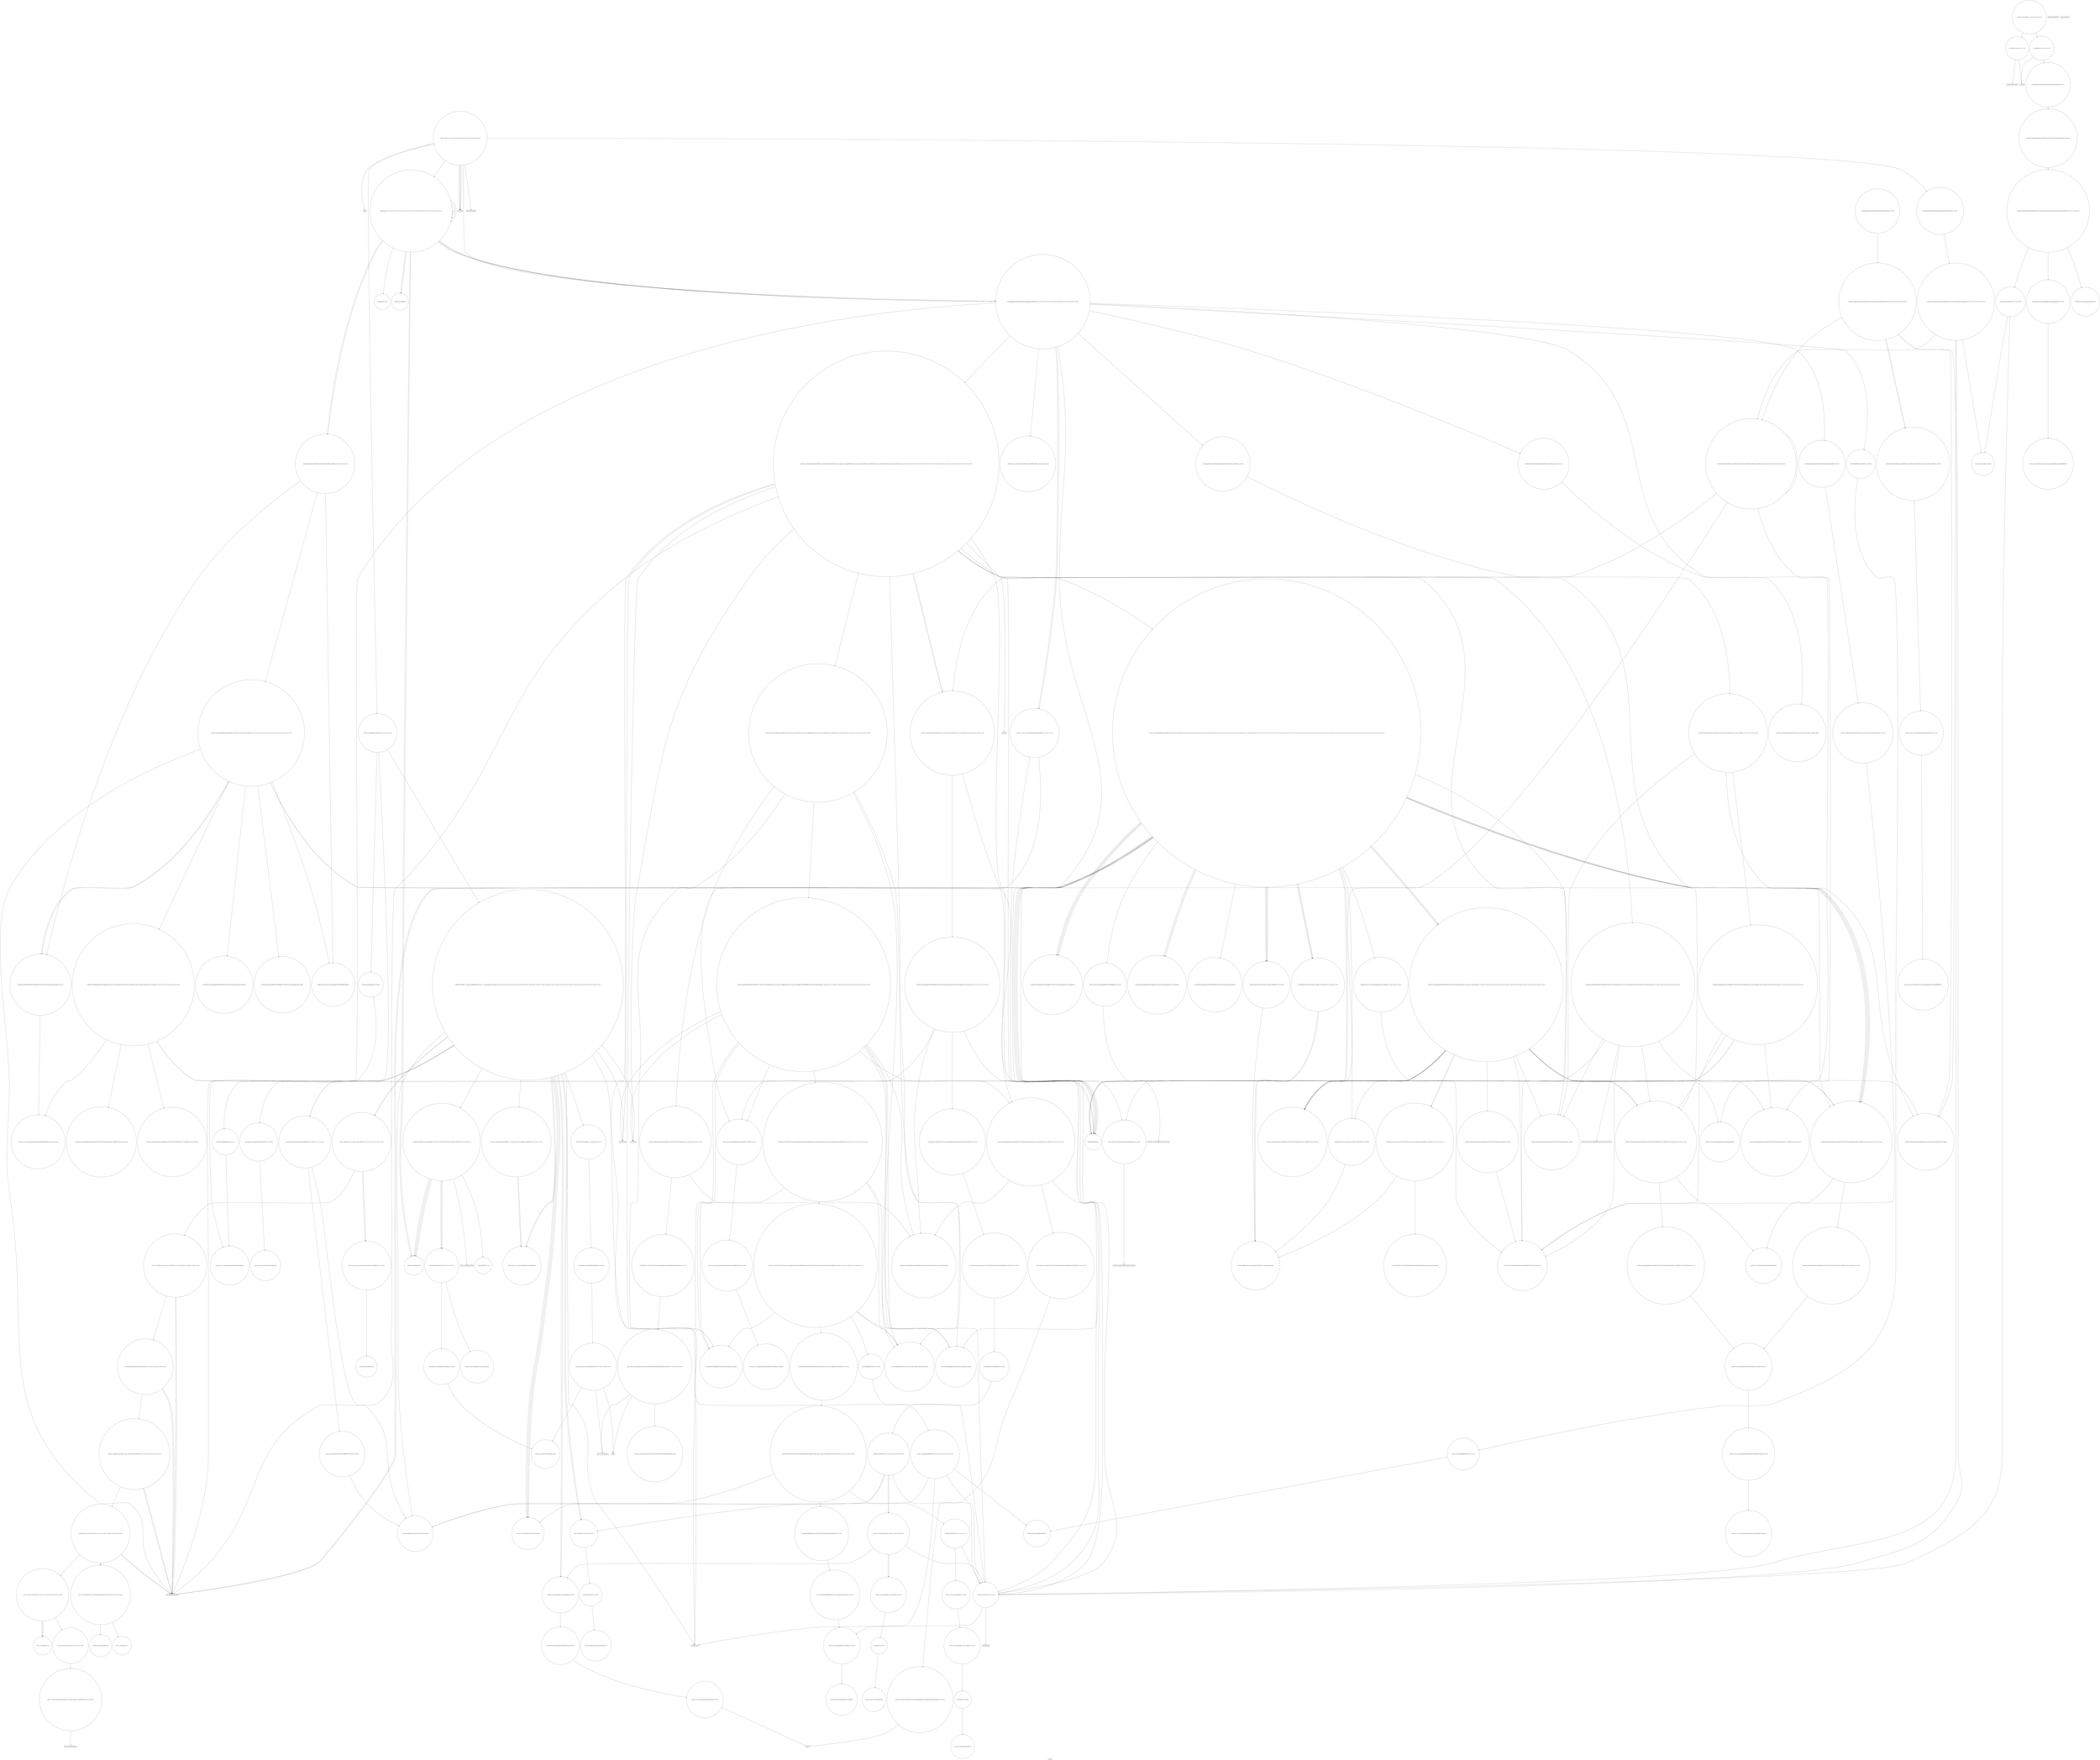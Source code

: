 digraph "Call Graph" {
	label="Call Graph";

	Node0x559d590d5460 [shape=record,shape=circle,label="{__cxx_global_var_init|{<s0>1|<s1>2}}"];
	Node0x559d590d5460:s0 -> Node0x559d590d3450[color=black];
	Node0x559d590d5460:s1 -> Node0x559d594669a0[color=black];
	Node0x559d5946dee0 [shape=record,shape=circle,label="{_ZSt14__copy_move_a2ILb1EPiS0_ET1_T0_S2_S1_|{<s0>343|<s1>344|<s2>345|<s3>346}}"];
	Node0x559d5946dee0:s0 -> Node0x559d5946e060[color=black];
	Node0x559d5946dee0:s1 -> Node0x559d5946e060[color=black];
	Node0x559d5946dee0:s2 -> Node0x559d5946e060[color=black];
	Node0x559d5946dee0:s3 -> Node0x559d5946dfe0[color=black];
	Node0x559d5946a540 [shape=record,shape=circle,label="{_ZNSt8_Rb_treeIiSt4pairIKiSt6vectorIiSaIiEEESt10_Select1stIS5_ESt4lessIiESaIS5_EE11lower_boundERS1_|{<s0>147|<s1>148|<s2>149}}"];
	Node0x559d5946a540:s0 -> Node0x559d59467820[color=black];
	Node0x559d5946a540:s1 -> Node0x559d5946a640[color=black];
	Node0x559d5946a540:s2 -> Node0x559d5946a5c0[color=black];
	Node0x559d59466ba0 [shape=record,shape=circle,label="{_Z6getansii|{<s0>7|<s1>8|<s2>9|<s3>10|<s4>11|<s5>12|<s6>13|<s7>14|<s8>15|<s9>16|<s10>17|<s11>18|<s12>19|<s13>20|<s14>21}}"];
	Node0x559d59466ba0:s0 -> Node0x559d59466ba0[color=black];
	Node0x559d59466ba0:s1 -> Node0x559d59466c20[color=black];
	Node0x559d59466ba0:s2 -> Node0x559d59466c20[color=black];
	Node0x559d59466ba0:s3 -> Node0x559d59466ca0[color=black];
	Node0x559d59466ba0:s4 -> Node0x559d59466d20[color=black];
	Node0x559d59466ba0:s5 -> Node0x559d59466ca0[color=black];
	Node0x559d59466ba0:s6 -> Node0x559d59466d20[color=black];
	Node0x559d59466ba0:s7 -> Node0x559d59466ca0[color=black];
	Node0x559d59466ba0:s8 -> Node0x559d59466da0[color=black];
	Node0x559d59466ba0:s9 -> Node0x559d59466ca0[color=black];
	Node0x559d59466ba0:s10 -> Node0x559d59466da0[color=black];
	Node0x559d59466ba0:s11 -> Node0x559d59466ba0[color=black];
	Node0x559d59466ba0:s12 -> Node0x559d59466ba0[color=black];
	Node0x559d59466ba0:s13 -> Node0x559d59466ba0[color=black];
	Node0x559d59466ba0:s14 -> Node0x559d59466e20[color=black];
	Node0x559d5946e260 [shape=record,shape=circle,label="{_ZNKSt13move_iteratorIPiE4baseEv}"];
	Node0x559d594680a0 [shape=record,shape=circle,label="{_ZSt7forwardIRKSt21piecewise_construct_tEOT_RNSt16remove_referenceIS3_E4typeE}"];
	Node0x559d59466f20 [shape=record,shape=Mrecord,label="{_ZNSirsERi}"];
	Node0x559d59468420 [shape=record,shape=Mrecord,label="{llvm.trap}"];
	Node0x559d594672a0 [shape=record,shape=circle,label="{_ZNSaISt13_Rb_tree_nodeISt4pairIKiSt6vectorIiSaIiEEEEEC2Ev|{<s0>54}}"];
	Node0x559d594672a0:s0 -> Node0x559d59467420[color=black];
	Node0x559d594687a0 [shape=record,shape=Mrecord,label="{_Znwm}"];
	Node0x559d59467620 [shape=record,shape=Mrecord,label="{__cxa_begin_catch}"];
	Node0x559d59468b20 [shape=record,shape=circle,label="{_ZNSt11_Tuple_implILm0EJRKiEE7_M_headERS2_|{<s0>236}}"];
	Node0x559d59468b20:s0 -> Node0x559d59468c20[color=black];
	Node0x559d594679a0 [shape=record,shape=circle,label="{_ZNSt8_Rb_treeIiSt4pairIKiSt6vectorIiSaIiEEESt10_Select1stIS5_ESt4lessIiESaIS5_EE7_S_leftEPSt18_Rb_tree_node_base}"];
	Node0x559d59468ea0 [shape=record,shape=circle,label="{_ZNSt12_Vector_baseIiSaIiEEC2Ev|{<s0>244}}"];
	Node0x559d59468ea0:s0 -> Node0x559d59468f20[color=black];
	Node0x559d59467d20 [shape=record,shape=circle,label="{_ZN9__gnu_cxx13new_allocatorISt13_Rb_tree_nodeISt4pairIKiSt6vectorIiSaIiEEEEE7destroyIS7_EEvPT_|{<s0>80}}"];
	Node0x559d59467d20:s0 -> Node0x559d59467da0[color=black];
	Node0x559d5946ca60 [shape=record,shape=circle,label="{_ZNSt4pairIPSt18_Rb_tree_node_baseS1_EC2IRS1_Lb1EEERKS1_OT_|{<s0>248}}"];
	Node0x559d5946ca60:s0 -> Node0x559d5946cde0[color=black];
	Node0x559d594690c0 [shape=record,shape=circle,label="{_ZNSt12_Destroy_auxILb1EE9__destroyIPiEEvT_S3_}"];
	Node0x559d5946cde0 [shape=record,shape=circle,label="{_ZSt7forwardIRPSt18_Rb_tree_node_baseEOT_RNSt16remove_referenceIS3_E4typeE}"];
	Node0x559d59469440 [shape=record,shape=circle,label="{_ZN9__gnu_cxx13new_allocatorIiED2Ev}"];
	Node0x559d5946d160 [shape=record,shape=circle,label="{_ZNSt11_Tuple_implILm0EJRKiEEC2ES1_|{<s0>272}}"];
	Node0x559d5946d160:s0 -> Node0x559d59468ba0[color=black];
	Node0x559d594697c0 [shape=record,shape=circle,label="{_ZNKSt8_Rb_treeIiSt4pairIKiSt6vectorIiSaIiEEESt10_Select1stIS5_ESt4lessIiESaIS5_EE4findERS1_|{<s0>102|<s1>103|<s2>104|<s3>105|<s4>106|<s5>107|<s6>108|<s7>109|<s8>110}}"];
	Node0x559d594697c0:s0 -> Node0x559d594699c0[color=black];
	Node0x559d594697c0:s1 -> Node0x559d59469a40[color=black];
	Node0x559d594697c0:s2 -> Node0x559d59469940[color=black];
	Node0x559d594697c0:s3 -> Node0x559d594698c0[color=black];
	Node0x559d594697c0:s4 -> Node0x559d59469840[color=black];
	Node0x559d594697c0:s5 -> Node0x559d59469b40[color=black];
	Node0x559d594697c0:s6 -> Node0x559d59469ac0[color=black];
	Node0x559d594697c0:s7 -> Node0x559d594698c0[color=black];
	Node0x559d594697c0:s8 -> Node0x559d59469bc0[color=black];
	Node0x559d5946d4e0 [shape=record,shape=circle,label="{_ZN9__gnu_cxxmiIPiSt6vectorIiSaIiEEEENS_17__normal_iteratorIT_T0_E15difference_typeERKS8_SB_|{<s0>313|<s1>314}}"];
	Node0x559d5946d4e0:s0 -> Node0x559d5946d6e0[color=black];
	Node0x559d5946d4e0:s1 -> Node0x559d5946d6e0[color=black];
	Node0x559d59469b40 [shape=record,shape=circle,label="{_ZNSt8_Rb_treeIiSt4pairIKiSt6vectorIiSaIiEEESt10_Select1stIS5_ESt4lessIiESaIS5_EE6_S_keyEPKSt18_Rb_tree_node_base|{<s0>117|<s1>118}}"];
	Node0x559d59469b40:s0 -> Node0x559d5946a0c0[color=black];
	Node0x559d59469b40:s1 -> Node0x559d59469e40[color=black];
	Node0x559d5946d860 [shape=record,shape=Mrecord,label="{_ZSt20__throw_length_errorPKc}"];
	Node0x559d59469ec0 [shape=record,shape=circle,label="{_ZNSt8_Rb_treeIiSt4pairIKiSt6vectorIiSaIiEEESt10_Select1stIS5_ESt4lessIiESaIS5_EE8_S_valueEPKSt13_Rb_tree_nodeIS5_E|{<s0>121}}"];
	Node0x559d59469ec0:s0 -> Node0x559d59469f40[color=black];
	Node0x559d5946dbe0 [shape=record,shape=circle,label="{_ZN9__gnu_cxx13new_allocatorIiE8allocateEmPKv|{<s0>325|<s1>326|<s2>327}}"];
	Node0x559d5946dbe0:s0 -> Node0x559d5946da60[color=black];
	Node0x559d5946dbe0:s1 -> Node0x559d59468720[color=black];
	Node0x559d5946dbe0:s2 -> Node0x559d594687a0[color=black];
	Node0x559d5946a240 [shape=record,shape=circle,label="{_ZNSt3mapIiSt6vectorIiSaIiEESt4lessIiESaISt4pairIKiS2_EEE3endEv|{<s0>126}}"];
	Node0x559d5946a240:s0 -> Node0x559d5946a740[color=black];
	Node0x559d590d3450 [shape=record,shape=Mrecord,label="{_ZNSt8ios_base4InitC1Ev}"];
	Node0x559d5946df60 [shape=record,shape=circle,label="{_ZSt12__miter_baseIPiEDTcl12__miter_basecldtfp_4baseEEESt13move_iteratorIT_E|{<s0>347|<s1>348}}"];
	Node0x559d5946df60:s0 -> Node0x559d5946e260[color=black];
	Node0x559d5946df60:s1 -> Node0x559d5946e1e0[color=black];
	Node0x559d5946a5c0 [shape=record,shape=circle,label="{_ZNSt8_Rb_treeIiSt4pairIKiSt6vectorIiSaIiEEESt10_Select1stIS5_ESt4lessIiESaIS5_EE14_M_lower_boundEPSt13_Rb_tree_nodeIS5_EPSt18_Rb_tree_node_baseRS1_|{<s0>150|<s1>151|<s2>152|<s3>153|<s4>154}}"];
	Node0x559d5946a5c0:s0 -> Node0x559d59469c40[color=black];
	Node0x559d5946a5c0:s1 -> Node0x559d59469ac0[color=black];
	Node0x559d5946a5c0:s2 -> Node0x559d594679a0[color=black];
	Node0x559d5946a5c0:s3 -> Node0x559d59467920[color=black];
	Node0x559d5946a5c0:s4 -> Node0x559d5946a6c0[color=black];
	Node0x559d59466c20 [shape=record,shape=circle,label="{_ZNKSt3mapIiSt6vectorIiSaIiEESt4lessIiESaISt4pairIKiS2_EEE5countERS6_|{<s0>22|<s1>23|<s2>24}}"];
	Node0x559d59466c20:s0 -> Node0x559d594697c0[color=black];
	Node0x559d59466c20:s1 -> Node0x559d594698c0[color=black];
	Node0x559d59466c20:s2 -> Node0x559d59469840[color=black];
	Node0x559d5946e2e0 [shape=record,shape=circle,label="{_ZNSt13move_iteratorIPiEC2ES0_}"];
	Node0x559d59468120 [shape=record,shape=circle,label="{_ZSt7forwardISt5tupleIJRKiEEEOT_RNSt16remove_referenceIS4_E4typeE}"];
	Node0x559d59466fa0 [shape=record,shape=circle,label="{_ZNSt3mapIiSt6vectorIiSaIiEESt4lessIiESaISt4pairIKiS2_EEE5clearEv|{<s0>46}}"];
	Node0x559d59466fa0:s0 -> Node0x559d5946d1e0[color=black];
	Node0x559d594684a0 [shape=record,shape=circle,label="{_ZNSt8_Rb_treeIiSt4pairIKiSt6vectorIiSaIiEEESt10_Select1stIS5_ESt4lessIiESaIS5_EE11_M_get_nodeEv|{<s0>204|<s1>205}}"];
	Node0x559d594684a0:s0 -> Node0x559d59467c20[color=black];
	Node0x559d594684a0:s1 -> Node0x559d594685a0[color=black];
	Node0x559d59467320 [shape=record,shape=circle,label="{_ZNSt20_Rb_tree_key_compareISt4lessIiEEC2Ev}"];
	Node0x559d59468820 [shape=record,shape=circle,label="{_ZNSt16allocator_traitsISaISt13_Rb_tree_nodeISt4pairIKiSt6vectorIiSaIiEEEEEE9constructIS6_JRKSt21piecewise_construct_tSt5tupleIJRS2_EESE_IJEEEEEvRS8_PT_DpOT0_|{<s0>221|<s1>222|<s2>223|<s3>224}}"];
	Node0x559d59468820:s0 -> Node0x559d594680a0[color=black];
	Node0x559d59468820:s1 -> Node0x559d59468120[color=black];
	Node0x559d59468820:s2 -> Node0x559d594681a0[color=black];
	Node0x559d59468820:s3 -> Node0x559d594688a0[color=black];
	Node0x559d594676a0 [shape=record,shape=Mrecord,label="{_ZSt9terminatev}"];
	Node0x559d59468ba0 [shape=record,shape=circle,label="{_ZNSt10_Head_baseILm0ERKiLb0EEC2ES1_}"];
	Node0x559d59467a20 [shape=record,shape=circle,label="{_ZNSt8_Rb_treeIiSt4pairIKiSt6vectorIiSaIiEEESt10_Select1stIS5_ESt4lessIiESaIS5_EE12_M_drop_nodeEPSt13_Rb_tree_nodeIS5_E|{<s0>69|<s1>70}}"];
	Node0x559d59467a20:s0 -> Node0x559d59467aa0[color=black];
	Node0x559d59467a20:s1 -> Node0x559d59467b20[color=black];
	Node0x559d59468f20 [shape=record,shape=circle,label="{_ZNSt12_Vector_baseIiSaIiEE12_Vector_implC2Ev|{<s0>245}}"];
	Node0x559d59468f20:s0 -> Node0x559d59468fa0[color=black];
	Node0x559d59467da0 [shape=record,shape=circle,label="{_ZNSt4pairIKiSt6vectorIiSaIiEEED2Ev|{<s0>81}}"];
	Node0x559d59467da0:s0 -> Node0x559d59467e20[color=black];
	Node0x559d5946cae0 [shape=record,shape=circle,label="{_ZNSt8_Rb_treeIiSt4pairIKiSt6vectorIiSaIiEEESt10_Select1stIS5_ESt4lessIiESaIS5_EE24_M_get_insert_unique_posERS1_|{<s0>249|<s1>250|<s2>251|<s3>252|<s4>253|<s5>254|<s6>255|<s7>256|<s8>257|<s9>258|<s10>259|<s11>260|<s12>261|<s13>262|<s14>263}}"];
	Node0x559d5946cae0:s0 -> Node0x559d59467820[color=black];
	Node0x559d5946cae0:s1 -> Node0x559d5946a640[color=black];
	Node0x559d5946cae0:s2 -> Node0x559d59469c40[color=black];
	Node0x559d5946cae0:s3 -> Node0x559d59469ac0[color=black];
	Node0x559d5946cae0:s4 -> Node0x559d594679a0[color=black];
	Node0x559d5946cae0:s5 -> Node0x559d59467920[color=black];
	Node0x559d5946cae0:s6 -> Node0x559d5946a6c0[color=black];
	Node0x559d5946cae0:s7 -> Node0x559d5946ce60[color=black];
	Node0x559d5946cae0:s8 -> Node0x559d5946a1c0[color=black];
	Node0x559d5946cae0:s9 -> Node0x559d5946cee0[color=black];
	Node0x559d5946cae0:s10 -> Node0x559d5946cc60[color=black];
	Node0x559d5946cae0:s11 -> Node0x559d59469b40[color=black];
	Node0x559d5946cae0:s12 -> Node0x559d59469ac0[color=black];
	Node0x559d5946cae0:s13 -> Node0x559d5946cee0[color=black];
	Node0x559d5946cae0:s14 -> Node0x559d5946cd60[color=black];
	Node0x559d59469140 [shape=record,shape=circle,label="{_ZNSt12_Vector_baseIiSaIiEE13_M_deallocateEPim|{<s0>93}}"];
	Node0x559d59469140:s0 -> Node0x559d59469240[color=black];
	Node0x559d5946ce60 [shape=record,shape=circle,label="{_ZNSt8_Rb_treeIiSt4pairIKiSt6vectorIiSaIiEEESt10_Select1stIS5_ESt4lessIiESaIS5_EE5beginEv|{<s0>269}}"];
	Node0x559d5946ce60:s0 -> Node0x559d5946a6c0[color=black];
	Node0x559d594694c0 [shape=record,shape=circle,label="{_ZN9__gnu_cxx16__aligned_membufISt4pairIKiSt6vectorIiSaIiEEEE6_M_ptrEv|{<s0>98}}"];
	Node0x559d594694c0:s0 -> Node0x559d59469540[color=black];
	Node0x559d5946d1e0 [shape=record,shape=circle,label="{_ZNSt8_Rb_treeIiSt4pairIKiSt6vectorIiSaIiEEESt10_Select1stIS5_ESt4lessIiESaIS5_EE5clearEv|{<s0>273|<s1>274|<s2>275|<s3>276}}"];
	Node0x559d5946d1e0:s0 -> Node0x559d59467820[color=black];
	Node0x559d5946d1e0:s1 -> Node0x559d594677a0[color=black];
	Node0x559d5946d1e0:s2 -> Node0x559d594674a0[color=black];
	Node0x559d5946d1e0:s3 -> Node0x559d594675a0[color=black];
	Node0x559d59469840 [shape=record,shape=circle,label="{_ZNKSt23_Rb_tree_const_iteratorISt4pairIKiSt6vectorIiSaIiEEEEeqERKS6_}"];
	Node0x559d5946d560 [shape=record,shape=circle,label="{_ZNSt6vectorIiSaIiEE5beginEv|{<s0>315}}"];
	Node0x559d5946d560:s0 -> Node0x559d5946dae0[color=black];
	Node0x559d59469bc0 [shape=record,shape=Mrecord,label="{llvm.memcpy.p0i8.p0i8.i64}"];
	Node0x559d5946d8e0 [shape=record,shape=circle,label="{_ZSt3maxImERKT_S2_S2_}"];
	Node0x559d59469f40 [shape=record,shape=circle,label="{_ZNKSt13_Rb_tree_nodeISt4pairIKiSt6vectorIiSaIiEEEE9_M_valptrEv|{<s0>122}}"];
	Node0x559d59469f40:s0 -> Node0x559d59469fc0[color=black];
	Node0x559d5946dc60 [shape=record,shape=circle,label="{_ZSt22__uninitialized_copy_aISt13move_iteratorIPiES1_iET0_T_S4_S3_RSaIT1_E|{<s0>328|<s1>329|<s2>330}}"];
	Node0x559d5946dc60:s0 -> Node0x559d59469bc0[color=black];
	Node0x559d5946dc60:s1 -> Node0x559d59469bc0[color=black];
	Node0x559d5946dc60:s2 -> Node0x559d5946dd60[color=black];
	Node0x559d5946a2c0 [shape=record,shape=circle,label="{_ZNKSt3mapIiSt6vectorIiSaIiEESt4lessIiESaISt4pairIKiS2_EEE8key_compEv|{<s0>127}}"];
	Node0x559d5946a2c0:s0 -> Node0x559d5946a7c0[color=black];
	Node0x559d59466920 [shape=record,shape=Mrecord,label="{_ZNSt8ios_base4InitD1Ev}"];
	Node0x559d5946dfe0 [shape=record,shape=circle,label="{_ZSt13__copy_move_aILb1EPiS0_ET1_T0_S2_S1_|{<s0>349}}"];
	Node0x559d5946dfe0:s0 -> Node0x559d5946e0e0[color=black];
	Node0x559d5946a640 [shape=record,shape=circle,label="{_ZNSt8_Rb_treeIiSt4pairIKiSt6vectorIiSaIiEEESt10_Select1stIS5_ESt4lessIiESaIS5_EE6_M_endEv}"];
	Node0x559d59466ca0 [shape=record,shape=circle,label="{_ZNSt3mapIiSt6vectorIiSaIiEESt4lessIiESaISt4pairIKiS2_EEEixERS6_|{<s0>25|<s1>26|<s2>27|<s3>28|<s4>29|<s5>30|<s6>31|<s7>32|<s8>33|<s9>34|<s10>35}}"];
	Node0x559d59466ca0:s0 -> Node0x559d5946a140[color=black];
	Node0x559d59466ca0:s1 -> Node0x559d5946a240[color=black];
	Node0x559d59466ca0:s2 -> Node0x559d5946a1c0[color=black];
	Node0x559d59466ca0:s3 -> Node0x559d5946a2c0[color=black];
	Node0x559d59466ca0:s4 -> Node0x559d5946a340[color=black];
	Node0x559d59466ca0:s5 -> Node0x559d59469ac0[color=black];
	Node0x559d59466ca0:s6 -> Node0x559d5946a440[color=black];
	Node0x559d59466ca0:s7 -> Node0x559d5946a4c0[color=black];
	Node0x559d59466ca0:s8 -> Node0x559d5946a3c0[color=black];
	Node0x559d59466ca0:s9 -> Node0x559d59469bc0[color=black];
	Node0x559d59466ca0:s10 -> Node0x559d5946a340[color=black];
	Node0x559d5946e360 [shape=record,shape=circle,label="{_ZN9__gnu_cxx13new_allocatorIiE7destroyIiEEvPT_}"];
	Node0x559d594681a0 [shape=record,shape=circle,label="{_ZSt7forwardISt5tupleIJEEEOT_RNSt16remove_referenceIS2_E4typeE}"];
	Node0x559d59467020 [shape=record,shape=Mrecord,label="{llvm.memset.p0i8.i64}"];
	Node0x559d59468520 [shape=record,shape=circle,label="{_ZNSt8_Rb_treeIiSt4pairIKiSt6vectorIiSaIiEEESt10_Select1stIS5_ESt4lessIiESaIS5_EE17_M_construct_nodeIJRKSt21piecewise_construct_tSt5tupleIJRS1_EESG_IJEEEEEvPSt13_Rb_tree_nodeIS5_EDpOT_|{<s0>206|<s1>207|<s2>208|<s3>209|<s4>210|<s5>211|<s6>212|<s7>213|<s8>214|<s9>215|<s10>216}}"];
	Node0x559d59468520:s0 -> Node0x559d59467c20[color=black];
	Node0x559d59468520:s1 -> Node0x559d59467ca0[color=black];
	Node0x559d59468520:s2 -> Node0x559d594680a0[color=black];
	Node0x559d59468520:s3 -> Node0x559d59468120[color=black];
	Node0x559d59468520:s4 -> Node0x559d594681a0[color=black];
	Node0x559d59468520:s5 -> Node0x559d59468820[color=black];
	Node0x559d59468520:s6 -> Node0x559d59467620[color=black];
	Node0x559d59468520:s7 -> Node0x559d59467b20[color=black];
	Node0x559d59468520:s8 -> Node0x559d59468320[color=black];
	Node0x559d59468520:s9 -> Node0x559d594683a0[color=black];
	Node0x559d59468520:s10 -> Node0x559d594675a0[color=black];
	Node0x559d594673a0 [shape=record,shape=circle,label="{_ZNSt15_Rb_tree_headerC2Ev|{<s0>55|<s1>56}}"];
	Node0x559d594673a0:s0 -> Node0x559d594674a0[color=black];
	Node0x559d594673a0:s1 -> Node0x559d594675a0[color=black];
	Node0x559d594688a0 [shape=record,shape=circle,label="{_ZN9__gnu_cxx13new_allocatorISt13_Rb_tree_nodeISt4pairIKiSt6vectorIiSaIiEEEEE9constructIS7_JRKSt21piecewise_construct_tSt5tupleIJRS3_EESE_IJEEEEEvPT_DpOT0_|{<s0>225|<s1>226|<s2>227|<s3>228|<s4>229}}"];
	Node0x559d594688a0:s0 -> Node0x559d594680a0[color=black];
	Node0x559d594688a0:s1 -> Node0x559d59468120[color=black];
	Node0x559d594688a0:s2 -> Node0x559d59468920[color=black];
	Node0x559d594688a0:s3 -> Node0x559d594681a0[color=black];
	Node0x559d594688a0:s4 -> Node0x559d594689a0[color=black];
	Node0x559d59467720 [shape=record,shape=circle,label="{_ZNSt8_Rb_treeIiSt4pairIKiSt6vectorIiSaIiEEESt10_Select1stIS5_ESt4lessIiESaIS5_EED2Ev|{<s0>59|<s1>60|<s2>61|<s3>62|<s4>63}}"];
	Node0x559d59467720:s0 -> Node0x559d59467820[color=black];
	Node0x559d59467720:s1 -> Node0x559d594677a0[color=black];
	Node0x559d59467720:s2 -> Node0x559d594678a0[color=black];
	Node0x559d59467720:s3 -> Node0x559d594678a0[color=black];
	Node0x559d59467720:s4 -> Node0x559d594675a0[color=black];
	Node0x559d59468c20 [shape=record,shape=circle,label="{_ZNSt10_Head_baseILm0ERKiLb0EE7_M_headERS2_}"];
	Node0x559d59467aa0 [shape=record,shape=circle,label="{_ZNSt8_Rb_treeIiSt4pairIKiSt6vectorIiSaIiEEESt10_Select1stIS5_ESt4lessIiESaIS5_EE15_M_destroy_nodeEPSt13_Rb_tree_nodeIS5_E|{<s0>71|<s1>72|<s2>73|<s3>74}}"];
	Node0x559d59467aa0:s0 -> Node0x559d59467c20[color=black];
	Node0x559d59467aa0:s1 -> Node0x559d59467ca0[color=black];
	Node0x559d59467aa0:s2 -> Node0x559d59467ba0[color=black];
	Node0x559d59467aa0:s3 -> Node0x559d594675a0[color=black];
	Node0x559d59468fa0 [shape=record,shape=circle,label="{_ZNSaIiEC2Ev|{<s0>246}}"];
	Node0x559d59468fa0:s0 -> Node0x559d5946c860[color=black];
	Node0x559d59467e20 [shape=record,shape=circle,label="{_ZNSt6vectorIiSaIiEED2Ev|{<s0>82|<s1>83|<s2>84|<s3>85|<s4>86}}"];
	Node0x559d59467e20:s0 -> Node0x559d59467f20[color=black];
	Node0x559d59467e20:s1 -> Node0x559d59467ea0[color=black];
	Node0x559d59467e20:s2 -> Node0x559d59467fa0[color=black];
	Node0x559d59467e20:s3 -> Node0x559d59467fa0[color=black];
	Node0x559d59467e20:s4 -> Node0x559d594675a0[color=black];
	Node0x559d5946cb60 [shape=record,shape=circle,label="{_ZNSt8_Rb_treeIiSt4pairIKiSt6vectorIiSaIiEEESt10_Select1stIS5_ESt4lessIiESaIS5_EE11_M_leftmostEv}"];
	Node0x559d594691c0 [shape=record,shape=circle,label="{_ZNSt12_Vector_baseIiSaIiEE12_Vector_implD2Ev|{<s0>94}}"];
	Node0x559d594691c0:s0 -> Node0x559d594693c0[color=black];
	Node0x559d5946cee0 [shape=record,shape=circle,label="{_ZNSt4pairIPSt18_Rb_tree_node_baseS1_EC2IRPSt13_Rb_tree_nodeIS_IKiSt6vectorIiSaIiEEEERS1_Lb1EEEOT_OT0_|{<s0>270|<s1>271}}"];
	Node0x559d5946cee0:s0 -> Node0x559d5946cf60[color=black];
	Node0x559d5946cee0:s1 -> Node0x559d5946cde0[color=black];
	Node0x559d59469540 [shape=record,shape=circle,label="{_ZN9__gnu_cxx16__aligned_membufISt4pairIKiSt6vectorIiSaIiEEEE7_M_addrEv}"];
	Node0x559d5946d260 [shape=record,shape=circle,label="{_ZNSt16allocator_traitsISaIiEE9constructIiJRKiEEEvRS0_PT_DpOT0_|{<s0>277|<s1>278}}"];
	Node0x559d5946d260:s0 -> Node0x559d59468aa0[color=black];
	Node0x559d5946d260:s1 -> Node0x559d5946d3e0[color=black];
	Node0x559d594698c0 [shape=record,shape=circle,label="{_ZNKSt8_Rb_treeIiSt4pairIKiSt6vectorIiSaIiEEESt10_Select1stIS5_ESt4lessIiESaIS5_EE3endEv|{<s0>111}}"];
	Node0x559d594698c0:s0 -> Node0x559d59469dc0[color=black];
	Node0x559d5946d5e0 [shape=record,shape=circle,label="{_ZNSt12_Vector_baseIiSaIiEE11_M_allocateEm|{<s0>316}}"];
	Node0x559d5946d5e0:s0 -> Node0x559d5946db60[color=black];
	Node0x559d59469c40 [shape=record,shape=circle,label="{_ZNSt8_Rb_treeIiSt4pairIKiSt6vectorIiSaIiEEESt10_Select1stIS5_ESt4lessIiESaIS5_EE6_S_keyEPKSt13_Rb_tree_nodeIS5_E|{<s0>119|<s1>120}}"];
	Node0x559d59469c40:s0 -> Node0x559d59469ec0[color=black];
	Node0x559d59469c40:s1 -> Node0x559d59469e40[color=black];
	Node0x559d5946d960 [shape=record,shape=circle,label="{_ZNSt16allocator_traitsISaIiEE8max_sizeERKS0_|{<s0>323}}"];
	Node0x559d5946d960:s0 -> Node0x559d5946da60[color=black];
	Node0x559d59469fc0 [shape=record,shape=circle,label="{_ZNK9__gnu_cxx16__aligned_membufISt4pairIKiSt6vectorIiSaIiEEEE6_M_ptrEv|{<s0>123}}"];
	Node0x559d59469fc0:s0 -> Node0x559d5946a040[color=black];
	Node0x559d5946dce0 [shape=record,shape=circle,label="{_ZSt32__make_move_if_noexcept_iteratorIiSt13move_iteratorIPiEET0_PT_|{<s0>331}}"];
	Node0x559d5946dce0:s0 -> Node0x559d5946e2e0[color=black];
	Node0x559d5946a340 [shape=record,shape=circle,label="{_ZNKSt17_Rb_tree_iteratorISt4pairIKiSt6vectorIiSaIiEEEEdeEv|{<s0>128|<s1>129}}"];
	Node0x559d5946a340:s0 -> Node0x559d59467ca0[color=black];
	Node0x559d5946a340:s1 -> Node0x559d594675a0[color=black];
	Node0x559d594669a0 [shape=record,shape=Mrecord,label="{__cxa_atexit}"];
	Node0x559d5946e060 [shape=record,shape=circle,label="{_ZSt12__niter_baseIPiET_S1_}"];
	Node0x559d5946a6c0 [shape=record,shape=circle,label="{_ZNSt17_Rb_tree_iteratorISt4pairIKiSt6vectorIiSaIiEEEEC2EPSt18_Rb_tree_node_base}"];
	Node0x559d59466d20 [shape=record,shape=circle,label="{_ZNKSt6vectorIiSaIiEE4sizeEv}"];
	Node0x559d5946e3e0 [shape=record,shape=circle,label="{_GLOBAL__sub_I_pulkitg10_2_1.cpp|{<s0>351|<s1>352}}"];
	Node0x559d5946e3e0:s0 -> Node0x559d590d5460[color=black];
	Node0x559d5946e3e0:s1 -> Node0x559d59466a20[color=black];
	Node0x559d59468220 [shape=record,shape=circle,label="{_ZNSt8_Rb_treeIiSt4pairIKiSt6vectorIiSaIiEEESt10_Select1stIS5_ESt4lessIiESaIS5_EE29_M_get_insert_hint_unique_posESt23_Rb_tree_const_iteratorIS5_ERS1_|{<s0>161|<s1>162|<s2>163|<s3>164|<s4>165|<s5>166|<s6>167|<s7>168|<s8>169|<s9>170|<s10>171|<s11>172|<s12>173|<s13>174|<s14>175|<s15>176|<s16>177|<s17>178|<s18>179|<s19>180|<s20>181|<s21>182|<s22>183|<s23>184|<s24>185|<s25>186|<s26>187|<s27>188|<s28>189|<s29>190|<s30>191|<s31>192|<s32>193|<s33>194|<s34>195|<s35>196|<s36>197}}"];
	Node0x559d59468220:s0 -> Node0x559d5946c8e0[color=black];
	Node0x559d59468220:s1 -> Node0x559d5946a640[color=black];
	Node0x559d59468220:s2 -> Node0x559d5946c960[color=black];
	Node0x559d59468220:s3 -> Node0x559d5946c9e0[color=black];
	Node0x559d59468220:s4 -> Node0x559d59469b40[color=black];
	Node0x559d59468220:s5 -> Node0x559d59469ac0[color=black];
	Node0x559d59468220:s6 -> Node0x559d5946c9e0[color=black];
	Node0x559d59468220:s7 -> Node0x559d5946ca60[color=black];
	Node0x559d59468220:s8 -> Node0x559d5946cae0[color=black];
	Node0x559d59468220:s9 -> Node0x559d59469b40[color=black];
	Node0x559d59468220:s10 -> Node0x559d59469ac0[color=black];
	Node0x559d59468220:s11 -> Node0x559d59469bc0[color=black];
	Node0x559d59468220:s12 -> Node0x559d5946cb60[color=black];
	Node0x559d59468220:s13 -> Node0x559d5946cb60[color=black];
	Node0x559d59468220:s14 -> Node0x559d5946cb60[color=black];
	Node0x559d59468220:s15 -> Node0x559d5946cbe0[color=black];
	Node0x559d59468220:s16 -> Node0x559d5946cc60[color=black];
	Node0x559d59468220:s17 -> Node0x559d59469b40[color=black];
	Node0x559d59468220:s18 -> Node0x559d59469ac0[color=black];
	Node0x559d59468220:s19 -> Node0x559d59467920[color=black];
	Node0x559d59468220:s20 -> Node0x559d5946ca60[color=black];
	Node0x559d59468220:s21 -> Node0x559d5946cbe0[color=black];
	Node0x559d59468220:s22 -> Node0x559d5946cae0[color=black];
	Node0x559d59468220:s23 -> Node0x559d59469b40[color=black];
	Node0x559d59468220:s24 -> Node0x559d59469ac0[color=black];
	Node0x559d59468220:s25 -> Node0x559d59469bc0[color=black];
	Node0x559d59468220:s26 -> Node0x559d5946c9e0[color=black];
	Node0x559d59468220:s27 -> Node0x559d5946c9e0[color=black];
	Node0x559d59468220:s28 -> Node0x559d5946ca60[color=black];
	Node0x559d59468220:s29 -> Node0x559d5946cce0[color=black];
	Node0x559d59468220:s30 -> Node0x559d59469b40[color=black];
	Node0x559d59468220:s31 -> Node0x559d59469ac0[color=black];
	Node0x559d59468220:s32 -> Node0x559d59467920[color=black];
	Node0x559d59468220:s33 -> Node0x559d5946ca60[color=black];
	Node0x559d59468220:s34 -> Node0x559d5946cbe0[color=black];
	Node0x559d59468220:s35 -> Node0x559d5946cae0[color=black];
	Node0x559d59468220:s36 -> Node0x559d5946cd60[color=black];
	Node0x559d594670a0 [shape=record,shape=circle,label="{_ZNSt6vectorIiSaIiEE9push_backERKi|{<s0>47|<s1>48|<s2>49}}"];
	Node0x559d594670a0:s0 -> Node0x559d5946d260[color=black];
	Node0x559d594670a0:s1 -> Node0x559d5946d360[color=black];
	Node0x559d594670a0:s2 -> Node0x559d5946d2e0[color=black];
	Node0x559d594685a0 [shape=record,shape=circle,label="{_ZNSt16allocator_traitsISaISt13_Rb_tree_nodeISt4pairIKiSt6vectorIiSaIiEEEEEE8allocateERS8_m|{<s0>217}}"];
	Node0x559d594685a0:s0 -> Node0x559d59468620[color=black];
	Node0x559d59467420 [shape=record,shape=circle,label="{_ZN9__gnu_cxx13new_allocatorISt13_Rb_tree_nodeISt4pairIKiSt6vectorIiSaIiEEEEEC2Ev}"];
	Node0x559d59468920 [shape=record,shape=circle,label="{_ZNSt5tupleIJRKiEEC2EOS2_|{<s0>230}}"];
	Node0x559d59468920:s0 -> Node0x559d59468a20[color=black];
	Node0x559d594677a0 [shape=record,shape=circle,label="{_ZNSt8_Rb_treeIiSt4pairIKiSt6vectorIiSaIiEEESt10_Select1stIS5_ESt4lessIiESaIS5_EE8_M_eraseEPSt13_Rb_tree_nodeIS5_E|{<s0>64|<s1>65|<s2>66|<s3>67}}"];
	Node0x559d594677a0:s0 -> Node0x559d59467920[color=black];
	Node0x559d594677a0:s1 -> Node0x559d594677a0[color=black];
	Node0x559d594677a0:s2 -> Node0x559d594679a0[color=black];
	Node0x559d594677a0:s3 -> Node0x559d59467a20[color=black];
	Node0x559d59468ca0 [shape=record,shape=circle,label="{_ZNSt4pairIKiSt6vectorIiSaIiEEEC2IJRS0_EJLm0EEJEJEEERSt5tupleIJDpT_EERS7_IJDpT1_EESt12_Index_tupleIJXspT0_EEESG_IJXspT2_EEE|{<s0>237|<s1>238|<s2>239}}"];
	Node0x559d59468ca0:s0 -> Node0x559d59468d20[color=black];
	Node0x559d59468ca0:s1 -> Node0x559d59468aa0[color=black];
	Node0x559d59468ca0:s2 -> Node0x559d59468da0[color=black];
	Node0x559d59467b20 [shape=record,shape=circle,label="{_ZNSt8_Rb_treeIiSt4pairIKiSt6vectorIiSaIiEEESt10_Select1stIS5_ESt4lessIiESaIS5_EE11_M_put_nodeEPSt13_Rb_tree_nodeIS5_E|{<s0>75|<s1>76|<s2>77}}"];
	Node0x559d59467b20:s0 -> Node0x559d59467c20[color=black];
	Node0x559d59467b20:s1 -> Node0x559d594695c0[color=black];
	Node0x559d59467b20:s2 -> Node0x559d594675a0[color=black];
	Node0x559d5946c860 [shape=record,shape=circle,label="{_ZN9__gnu_cxx13new_allocatorIiEC2Ev}"];
	Node0x559d59467ea0 [shape=record,shape=circle,label="{_ZSt8_DestroyIPiiEvT_S1_RSaIT0_E|{<s0>87}}"];
	Node0x559d59467ea0:s0 -> Node0x559d59469040[color=black];
	Node0x559d5946cbe0 [shape=record,shape=circle,label="{_ZNSt4pairIPSt18_Rb_tree_node_baseS1_EC2IRS1_S4_Lb1EEEOT_OT0_|{<s0>264|<s1>265}}"];
	Node0x559d5946cbe0:s0 -> Node0x559d5946cde0[color=black];
	Node0x559d5946cbe0:s1 -> Node0x559d5946cde0[color=black];
	Node0x559d59469240 [shape=record,shape=circle,label="{_ZNSt16allocator_traitsISaIiEE10deallocateERS0_Pim|{<s0>95}}"];
	Node0x559d59469240:s0 -> Node0x559d594692c0[color=black];
	Node0x559d5946cf60 [shape=record,shape=circle,label="{_ZSt7forwardIRPSt13_Rb_tree_nodeISt4pairIKiSt6vectorIiSaIiEEEEEOT_RNSt16remove_referenceISA_E4typeE}"];
	Node0x559d594695c0 [shape=record,shape=circle,label="{_ZNSt16allocator_traitsISaISt13_Rb_tree_nodeISt4pairIKiSt6vectorIiSaIiEEEEEE10deallocateERS8_PS7_m|{<s0>99}}"];
	Node0x559d594695c0:s0 -> Node0x559d59469640[color=black];
	Node0x559d5946d2e0 [shape=record,shape=circle,label="{_ZNSt6vectorIiSaIiEE17_M_realloc_insertIJRKiEEEvN9__gnu_cxx17__normal_iteratorIPiS1_EEDpOT_|{<s0>279|<s1>280|<s2>281|<s3>282|<s4>283|<s5>284|<s6>285|<s7>286|<s8>287|<s9>288|<s10>289|<s11>290|<s12>291|<s13>292|<s14>293|<s15>294|<s16>295|<s17>296|<s18>297|<s19>298|<s20>299|<s21>300|<s22>301}}"];
	Node0x559d5946d2e0:s0 -> Node0x559d5946d460[color=black];
	Node0x559d5946d2e0:s1 -> Node0x559d5946d560[color=black];
	Node0x559d5946d2e0:s2 -> Node0x559d5946d4e0[color=black];
	Node0x559d5946d2e0:s3 -> Node0x559d5946d5e0[color=black];
	Node0x559d5946d2e0:s4 -> Node0x559d59468aa0[color=black];
	Node0x559d5946d2e0:s5 -> Node0x559d5946d260[color=black];
	Node0x559d5946d2e0:s6 -> Node0x559d5946d6e0[color=black];
	Node0x559d5946d2e0:s7 -> Node0x559d59467f20[color=black];
	Node0x559d5946d2e0:s8 -> Node0x559d5946d660[color=black];
	Node0x559d5946d2e0:s9 -> Node0x559d5946d6e0[color=black];
	Node0x559d5946d2e0:s10 -> Node0x559d59467f20[color=black];
	Node0x559d5946d2e0:s11 -> Node0x559d5946d660[color=black];
	Node0x559d5946d2e0:s12 -> Node0x559d59467620[color=black];
	Node0x559d5946d2e0:s13 -> Node0x559d5946d760[color=black];
	Node0x559d5946d2e0:s14 -> Node0x559d594683a0[color=black];
	Node0x559d5946d2e0:s15 -> Node0x559d59467f20[color=black];
	Node0x559d5946d2e0:s16 -> Node0x559d59467ea0[color=black];
	Node0x559d5946d2e0:s17 -> Node0x559d59469140[color=black];
	Node0x559d5946d2e0:s18 -> Node0x559d59468320[color=black];
	Node0x559d5946d2e0:s19 -> Node0x559d59467f20[color=black];
	Node0x559d5946d2e0:s20 -> Node0x559d59467ea0[color=black];
	Node0x559d5946d2e0:s21 -> Node0x559d59469140[color=black];
	Node0x559d5946d2e0:s22 -> Node0x559d594675a0[color=black];
	Node0x559d59469940 [shape=record,shape=circle,label="{_ZNKSt8_Rb_treeIiSt4pairIKiSt6vectorIiSaIiEEESt10_Select1stIS5_ESt4lessIiESaIS5_EE14_M_lower_boundEPKSt13_Rb_tree_nodeIS5_EPKSt18_Rb_tree_node_baseRS1_|{<s0>112|<s1>113|<s2>114|<s3>115|<s4>116}}"];
	Node0x559d59469940:s0 -> Node0x559d59469c40[color=black];
	Node0x559d59469940:s1 -> Node0x559d59469ac0[color=black];
	Node0x559d59469940:s2 -> Node0x559d59469cc0[color=black];
	Node0x559d59469940:s3 -> Node0x559d59469d40[color=black];
	Node0x559d59469940:s4 -> Node0x559d59469dc0[color=black];
	Node0x559d5946d660 [shape=record,shape=circle,label="{_ZSt34__uninitialized_move_if_noexcept_aIPiS0_SaIiEET0_T_S3_S2_RT1_|{<s0>317|<s1>318|<s2>319}}"];
	Node0x559d5946d660:s0 -> Node0x559d5946dce0[color=black];
	Node0x559d5946d660:s1 -> Node0x559d5946dce0[color=black];
	Node0x559d5946d660:s2 -> Node0x559d5946dc60[color=black];
	Node0x559d59469cc0 [shape=record,shape=circle,label="{_ZNSt8_Rb_treeIiSt4pairIKiSt6vectorIiSaIiEEESt10_Select1stIS5_ESt4lessIiESaIS5_EE7_S_leftEPKSt18_Rb_tree_node_base}"];
	Node0x559d5946d9e0 [shape=record,shape=circle,label="{_ZNKSt12_Vector_baseIiSaIiEE19_M_get_Tp_allocatorEv}"];
	Node0x559d5946a040 [shape=record,shape=circle,label="{_ZNK9__gnu_cxx16__aligned_membufISt4pairIKiSt6vectorIiSaIiEEEE7_M_addrEv}"];
	Node0x559d5946dd60 [shape=record,shape=circle,label="{_ZSt18uninitialized_copyISt13move_iteratorIPiES1_ET0_T_S4_S3_|{<s0>332|<s1>333|<s2>334}}"];
	Node0x559d5946dd60:s0 -> Node0x559d59469bc0[color=black];
	Node0x559d5946dd60:s1 -> Node0x559d59469bc0[color=black];
	Node0x559d5946dd60:s2 -> Node0x559d5946dde0[color=black];
	Node0x559d5946a3c0 [shape=record,shape=circle,label="{_ZNSt8_Rb_treeIiSt4pairIKiSt6vectorIiSaIiEEESt10_Select1stIS5_ESt4lessIiESaIS5_EE22_M_emplace_hint_uniqueIJRKSt21piecewise_construct_tSt5tupleIJRS1_EESG_IJEEEEESt17_Rb_tree_iteratorIS5_ESt23_Rb_tree_const_iteratorIS5_EDpOT_|{<s0>130|<s1>131|<s2>132|<s3>133|<s4>134|<s5>135|<s6>136|<s7>137|<s8>138|<s9>139|<s10>140|<s11>141|<s12>142|<s13>143|<s14>144|<s15>145}}"];
	Node0x559d5946a3c0:s0 -> Node0x559d594680a0[color=black];
	Node0x559d5946a3c0:s1 -> Node0x559d59468120[color=black];
	Node0x559d5946a3c0:s2 -> Node0x559d594681a0[color=black];
	Node0x559d5946a3c0:s3 -> Node0x559d59468020[color=black];
	Node0x559d5946a3c0:s4 -> Node0x559d59469bc0[color=black];
	Node0x559d5946a3c0:s5 -> Node0x559d59469c40[color=black];
	Node0x559d5946a3c0:s6 -> Node0x559d59468220[color=black];
	Node0x559d5946a3c0:s7 -> Node0x559d594682a0[color=black];
	Node0x559d5946a3c0:s8 -> Node0x559d59467620[color=black];
	Node0x559d5946a3c0:s9 -> Node0x559d59467a20[color=black];
	Node0x559d5946a3c0:s10 -> Node0x559d59468320[color=black];
	Node0x559d5946a3c0:s11 -> Node0x559d59467a20[color=black];
	Node0x559d5946a3c0:s12 -> Node0x559d5946a6c0[color=black];
	Node0x559d5946a3c0:s13 -> Node0x559d594683a0[color=black];
	Node0x559d5946a3c0:s14 -> Node0x559d59468420[color=black];
	Node0x559d5946a3c0:s15 -> Node0x559d594675a0[color=black];
	Node0x559d59466a20 [shape=record,shape=circle,label="{__cxx_global_var_init.1|{<s0>3|<s1>4}}"];
	Node0x559d59466a20:s0 -> Node0x559d59466aa0[color=black];
	Node0x559d59466a20:s1 -> Node0x559d594669a0[color=black];
	Node0x559d5946e0e0 [shape=record,shape=circle,label="{_ZNSt11__copy_moveILb1ELb1ESt26random_access_iterator_tagE8__copy_mIiEEPT_PKS3_S6_S4_|{<s0>350}}"];
	Node0x559d5946e0e0:s0 -> Node0x559d5946e160[color=black];
	Node0x559d5946a740 [shape=record,shape=circle,label="{_ZNSt8_Rb_treeIiSt4pairIKiSt6vectorIiSaIiEEESt10_Select1stIS5_ESt4lessIiESaIS5_EE3endEv|{<s0>155}}"];
	Node0x559d5946a740:s0 -> Node0x559d5946a6c0[color=black];
	Node0x559d59466da0 [shape=record,shape=circle,label="{_ZNSt6vectorIiSaIiEEixEm}"];
	Node0x559d594682a0 [shape=record,shape=circle,label="{_ZNSt8_Rb_treeIiSt4pairIKiSt6vectorIiSaIiEEESt10_Select1stIS5_ESt4lessIiESaIS5_EE14_M_insert_nodeEPSt18_Rb_tree_node_baseSD_PSt13_Rb_tree_nodeIS5_E|{<s0>198|<s1>199|<s2>200|<s3>201|<s4>202|<s5>203}}"];
	Node0x559d594682a0:s0 -> Node0x559d5946a640[color=black];
	Node0x559d594682a0:s1 -> Node0x559d59469c40[color=black];
	Node0x559d594682a0:s2 -> Node0x559d59469b40[color=black];
	Node0x559d594682a0:s3 -> Node0x559d59469ac0[color=black];
	Node0x559d594682a0:s4 -> Node0x559d5946d0e0[color=black];
	Node0x559d594682a0:s5 -> Node0x559d5946a6c0[color=black];
	Node0x559d59467120 [shape=record,shape=Mrecord,label="{printf}"];
	Node0x559d59468620 [shape=record,shape=circle,label="{_ZN9__gnu_cxx13new_allocatorISt13_Rb_tree_nodeISt4pairIKiSt6vectorIiSaIiEEEEE8allocateEmPKv|{<s0>218|<s1>219|<s2>220}}"];
	Node0x559d59468620:s0 -> Node0x559d594686a0[color=black];
	Node0x559d59468620:s1 -> Node0x559d59468720[color=black];
	Node0x559d59468620:s2 -> Node0x559d594687a0[color=black];
	Node0x559d594674a0 [shape=record,shape=circle,label="{_ZNSt15_Rb_tree_header8_M_resetEv}"];
	Node0x559d594689a0 [shape=record,shape=circle,label="{_ZNSt4pairIKiSt6vectorIiSaIiEEEC2IJRS0_EJEEESt21piecewise_construct_tSt5tupleIJDpT_EES8_IJDpT0_EE|{<s0>231}}"];
	Node0x559d594689a0:s0 -> Node0x559d59468ca0[color=black];
	Node0x559d59467820 [shape=record,shape=circle,label="{_ZNSt8_Rb_treeIiSt4pairIKiSt6vectorIiSaIiEEESt10_Select1stIS5_ESt4lessIiESaIS5_EE8_M_beginEv}"];
	Node0x559d59468d20 [shape=record,shape=circle,label="{_ZSt3getILm0EJRKiEERNSt13tuple_elementIXT_ESt5tupleIJDpT0_EEE4typeERS6_|{<s0>240}}"];
	Node0x559d59468d20:s0 -> Node0x559d59468e20[color=black];
	Node0x559d59467ba0 [shape=record,shape=circle,label="{_ZNSt16allocator_traitsISaISt13_Rb_tree_nodeISt4pairIKiSt6vectorIiSaIiEEEEEE7destroyIS6_EEvRS8_PT_|{<s0>78}}"];
	Node0x559d59467ba0:s0 -> Node0x559d59467d20[color=black];
	Node0x559d5946c8e0 [shape=record,shape=circle,label="{_ZNKSt23_Rb_tree_const_iteratorISt4pairIKiSt6vectorIiSaIiEEEE13_M_const_castEv|{<s0>247}}"];
	Node0x559d5946c8e0:s0 -> Node0x559d5946a6c0[color=black];
	Node0x559d59467f20 [shape=record,shape=circle,label="{_ZNSt12_Vector_baseIiSaIiEE19_M_get_Tp_allocatorEv}"];
	Node0x559d5946cc60 [shape=record,shape=circle,label="{_ZNSt17_Rb_tree_iteratorISt4pairIKiSt6vectorIiSaIiEEEEmmEv|{<s0>266}}"];
	Node0x559d5946cc60:s0 -> Node0x559d5946cfe0[color=black];
	Node0x559d594692c0 [shape=record,shape=circle,label="{_ZN9__gnu_cxx13new_allocatorIiE10deallocateEPim|{<s0>96}}"];
	Node0x559d594692c0:s0 -> Node0x559d59469340[color=black];
	Node0x559d5946cfe0 [shape=record,shape=Mrecord,label="{_ZSt18_Rb_tree_decrementPSt18_Rb_tree_node_base}"];
	Node0x559d59469640 [shape=record,shape=circle,label="{_ZN9__gnu_cxx13new_allocatorISt13_Rb_tree_nodeISt4pairIKiSt6vectorIiSaIiEEEEE10deallocateEPS8_m|{<s0>100}}"];
	Node0x559d59469640:s0 -> Node0x559d59469340[color=black];
	Node0x559d5946d360 [shape=record,shape=circle,label="{_ZNSt6vectorIiSaIiEE3endEv|{<s0>302}}"];
	Node0x559d5946d360:s0 -> Node0x559d5946dae0[color=black];
	Node0x559d594699c0 [shape=record,shape=circle,label="{_ZNKSt8_Rb_treeIiSt4pairIKiSt6vectorIiSaIiEEESt10_Select1stIS5_ESt4lessIiESaIS5_EE8_M_beginEv}"];
	Node0x559d5946d6e0 [shape=record,shape=circle,label="{_ZNK9__gnu_cxx17__normal_iteratorIPiSt6vectorIiSaIiEEE4baseEv}"];
	Node0x559d59469d40 [shape=record,shape=circle,label="{_ZNSt8_Rb_treeIiSt4pairIKiSt6vectorIiSaIiEEESt10_Select1stIS5_ESt4lessIiESaIS5_EE8_S_rightEPKSt18_Rb_tree_node_base}"];
	Node0x559d5946da60 [shape=record,shape=circle,label="{_ZNK9__gnu_cxx13new_allocatorIiE8max_sizeEv}"];
	Node0x559d5946a0c0 [shape=record,shape=circle,label="{_ZNSt8_Rb_treeIiSt4pairIKiSt6vectorIiSaIiEEESt10_Select1stIS5_ESt4lessIiESaIS5_EE8_S_valueEPKSt18_Rb_tree_node_base|{<s0>124}}"];
	Node0x559d5946a0c0:s0 -> Node0x559d59469f40[color=black];
	Node0x559d5946dde0 [shape=record,shape=circle,label="{_ZNSt20__uninitialized_copyILb1EE13__uninit_copyISt13move_iteratorIPiES3_EET0_T_S6_S5_|{<s0>335|<s1>336|<s2>337}}"];
	Node0x559d5946dde0:s0 -> Node0x559d59469bc0[color=black];
	Node0x559d5946dde0:s1 -> Node0x559d59469bc0[color=black];
	Node0x559d5946dde0:s2 -> Node0x559d5946de60[color=black];
	Node0x559d5946a440 [shape=record,shape=circle,label="{_ZNSt23_Rb_tree_const_iteratorISt4pairIKiSt6vectorIiSaIiEEEEC2ERKSt17_Rb_tree_iteratorIS5_E}"];
	Node0x559d59466aa0 [shape=record,shape=circle,label="{_ZNSt3mapIiSt6vectorIiSaIiEESt4lessIiESaISt4pairIKiS2_EEEC2Ev|{<s0>5}}"];
	Node0x559d59466aa0:s0 -> Node0x559d594671a0[color=black];
	Node0x559d5946e160 [shape=record,shape=Mrecord,label="{llvm.memmove.p0i8.p0i8.i64}"];
	Node0x559d5946a7c0 [shape=record,shape=circle,label="{_ZNKSt8_Rb_treeIiSt4pairIKiSt6vectorIiSaIiEEESt10_Select1stIS5_ESt4lessIiESaIS5_EE8key_compEv}"];
	Node0x559d59466e20 [shape=record,shape=circle,label="{_ZSt3minIiERKT_S2_S2_}"];
	Node0x559d59468320 [shape=record,shape=Mrecord,label="{__cxa_rethrow}"];
	Node0x559d594671a0 [shape=record,shape=circle,label="{_ZNSt8_Rb_treeIiSt4pairIKiSt6vectorIiSaIiEEESt10_Select1stIS5_ESt4lessIiESaIS5_EEC2Ev|{<s0>50}}"];
	Node0x559d594671a0:s0 -> Node0x559d59467220[color=black];
	Node0x559d594686a0 [shape=record,shape=circle,label="{_ZNK9__gnu_cxx13new_allocatorISt13_Rb_tree_nodeISt4pairIKiSt6vectorIiSaIiEEEEE8max_sizeEv}"];
	Node0x559d59467520 [shape=record,shape=Mrecord,label="{__gxx_personality_v0}"];
	Node0x559d59468a20 [shape=record,shape=circle,label="{_ZNSt11_Tuple_implILm0EJRKiEEC2EOS2_|{<s0>232|<s1>233|<s2>234|<s3>235}}"];
	Node0x559d59468a20:s0 -> Node0x559d59468b20[color=black];
	Node0x559d59468a20:s1 -> Node0x559d59468aa0[color=black];
	Node0x559d59468a20:s2 -> Node0x559d59468ba0[color=black];
	Node0x559d59468a20:s3 -> Node0x559d594675a0[color=black];
	Node0x559d594678a0 [shape=record,shape=circle,label="{_ZNSt8_Rb_treeIiSt4pairIKiSt6vectorIiSaIiEEESt10_Select1stIS5_ESt4lessIiESaIS5_EE13_Rb_tree_implIS9_Lb1EED2Ev|{<s0>68}}"];
	Node0x559d594678a0:s0 -> Node0x559d594696c0[color=black];
	Node0x559d59468da0 [shape=record,shape=circle,label="{_ZNSt6vectorIiSaIiEEC2Ev|{<s0>241|<s1>242}}"];
	Node0x559d59468da0:s0 -> Node0x559d59468ea0[color=black];
	Node0x559d59468da0:s1 -> Node0x559d594675a0[color=black];
	Node0x559d59467c20 [shape=record,shape=circle,label="{_ZNSt8_Rb_treeIiSt4pairIKiSt6vectorIiSaIiEEESt10_Select1stIS5_ESt4lessIiESaIS5_EE21_M_get_Node_allocatorEv}"];
	Node0x559d5946c960 [shape=record,shape=circle,label="{_ZNKSt8_Rb_treeIiSt4pairIKiSt6vectorIiSaIiEEESt10_Select1stIS5_ESt4lessIiESaIS5_EE4sizeEv}"];
	Node0x559d59467fa0 [shape=record,shape=circle,label="{_ZNSt12_Vector_baseIiSaIiEED2Ev|{<s0>88|<s1>89|<s2>90|<s3>91}}"];
	Node0x559d59467fa0:s0 -> Node0x559d59469140[color=black];
	Node0x559d59467fa0:s1 -> Node0x559d594691c0[color=black];
	Node0x559d59467fa0:s2 -> Node0x559d594691c0[color=black];
	Node0x559d59467fa0:s3 -> Node0x559d594675a0[color=black];
	Node0x559d5946cce0 [shape=record,shape=circle,label="{_ZNSt17_Rb_tree_iteratorISt4pairIKiSt6vectorIiSaIiEEEEppEv|{<s0>267}}"];
	Node0x559d5946cce0:s0 -> Node0x559d5946d060[color=black];
	Node0x559d59469340 [shape=record,shape=Mrecord,label="{_ZdlPv}"];
	Node0x559d5946d060 [shape=record,shape=Mrecord,label="{_ZSt18_Rb_tree_incrementPSt18_Rb_tree_node_base}"];
	Node0x559d594696c0 [shape=record,shape=circle,label="{_ZNSaISt13_Rb_tree_nodeISt4pairIKiSt6vectorIiSaIiEEEEED2Ev|{<s0>101}}"];
	Node0x559d594696c0:s0 -> Node0x559d59469740[color=black];
	Node0x559d5946d3e0 [shape=record,shape=circle,label="{_ZN9__gnu_cxx13new_allocatorIiE9constructIiJRKiEEEvPT_DpOT0_|{<s0>303}}"];
	Node0x559d5946d3e0:s0 -> Node0x559d59468aa0[color=black];
	Node0x559d59469a40 [shape=record,shape=circle,label="{_ZNKSt8_Rb_treeIiSt4pairIKiSt6vectorIiSaIiEEESt10_Select1stIS5_ESt4lessIiESaIS5_EE6_M_endEv}"];
	Node0x559d5946d760 [shape=record,shape=circle,label="{_ZNSt16allocator_traitsISaIiEE7destroyIiEEvRS0_PT_|{<s0>320}}"];
	Node0x559d5946d760:s0 -> Node0x559d5946e360[color=black];
	Node0x559d59469dc0 [shape=record,shape=circle,label="{_ZNSt23_Rb_tree_const_iteratorISt4pairIKiSt6vectorIiSaIiEEEEC2EPKSt18_Rb_tree_node_base}"];
	Node0x559d5946dae0 [shape=record,shape=circle,label="{_ZN9__gnu_cxx17__normal_iteratorIPiSt6vectorIiSaIiEEEC2ERKS1_}"];
	Node0x559d5946a140 [shape=record,shape=circle,label="{_ZNSt3mapIiSt6vectorIiSaIiEESt4lessIiESaISt4pairIKiS2_EEE11lower_boundERS6_|{<s0>125}}"];
	Node0x559d5946a140:s0 -> Node0x559d5946a540[color=black];
	Node0x559d5946de60 [shape=record,shape=circle,label="{_ZSt4copyISt13move_iteratorIPiES1_ET0_T_S4_S3_|{<s0>338|<s1>339|<s2>340|<s3>341|<s4>342}}"];
	Node0x559d5946de60:s0 -> Node0x559d59469bc0[color=black];
	Node0x559d5946de60:s1 -> Node0x559d5946df60[color=black];
	Node0x559d5946de60:s2 -> Node0x559d59469bc0[color=black];
	Node0x559d5946de60:s3 -> Node0x559d5946df60[color=black];
	Node0x559d5946de60:s4 -> Node0x559d5946dee0[color=black];
	Node0x559d5946a4c0 [shape=record,shape=circle,label="{_ZNSt5tupleIJRKiEEC2IvLb1EEES1_|{<s0>146}}"];
	Node0x559d5946a4c0:s0 -> Node0x559d5946d160[color=black];
	Node0x559d59466b20 [shape=record,shape=circle,label="{_ZNSt3mapIiSt6vectorIiSaIiEESt4lessIiESaISt4pairIKiS2_EEED2Ev|{<s0>6}}"];
	Node0x559d59466b20:s0 -> Node0x559d59467720[color=black];
	Node0x559d5946e1e0 [shape=record,shape=circle,label="{_ZSt12__miter_baseIPiET_S1_}"];
	Node0x559d59468020 [shape=record,shape=circle,label="{_ZNSt8_Rb_treeIiSt4pairIKiSt6vectorIiSaIiEEESt10_Select1stIS5_ESt4lessIiESaIS5_EE14_M_create_nodeIJRKSt21piecewise_construct_tSt5tupleIJRS1_EESG_IJEEEEEPSt13_Rb_tree_nodeIS5_EDpOT_|{<s0>156|<s1>157|<s2>158|<s3>159|<s4>160}}"];
	Node0x559d59468020:s0 -> Node0x559d594684a0[color=black];
	Node0x559d59468020:s1 -> Node0x559d594680a0[color=black];
	Node0x559d59468020:s2 -> Node0x559d59468120[color=black];
	Node0x559d59468020:s3 -> Node0x559d594681a0[color=black];
	Node0x559d59468020:s4 -> Node0x559d59468520[color=black];
	Node0x559d59466ea0 [shape=record,shape=circle,label="{main|{<s0>36|<s1>37|<s2>38|<s3>39|<s4>40|<s5>41|<s6>42|<s7>43|<s8>44|<s9>45}}"];
	Node0x559d59466ea0:s0 -> Node0x559d59466f20[color=black];
	Node0x559d59466ea0:s1 -> Node0x559d59466f20[color=black];
	Node0x559d59466ea0:s2 -> Node0x559d59466f20[color=black];
	Node0x559d59466ea0:s3 -> Node0x559d59466fa0[color=black];
	Node0x559d59466ea0:s4 -> Node0x559d59467020[color=black];
	Node0x559d59466ea0:s5 -> Node0x559d59466f20[color=black];
	Node0x559d59466ea0:s6 -> Node0x559d59466ca0[color=black];
	Node0x559d59466ea0:s7 -> Node0x559d594670a0[color=black];
	Node0x559d59466ea0:s8 -> Node0x559d59466ba0[color=black];
	Node0x559d59466ea0:s9 -> Node0x559d59467120[color=black];
	Node0x559d594683a0 [shape=record,shape=Mrecord,label="{__cxa_end_catch}"];
	Node0x559d59467220 [shape=record,shape=circle,label="{_ZNSt8_Rb_treeIiSt4pairIKiSt6vectorIiSaIiEEESt10_Select1stIS5_ESt4lessIiESaIS5_EE13_Rb_tree_implIS9_Lb1EEC2Ev|{<s0>51|<s1>52|<s2>53}}"];
	Node0x559d59467220:s0 -> Node0x559d594672a0[color=black];
	Node0x559d59467220:s1 -> Node0x559d59467320[color=black];
	Node0x559d59467220:s2 -> Node0x559d594673a0[color=black];
	Node0x559d59468720 [shape=record,shape=Mrecord,label="{_ZSt17__throw_bad_allocv}"];
	Node0x559d594675a0 [shape=record,shape=circle,label="{__clang_call_terminate|{<s0>57|<s1>58}}"];
	Node0x559d594675a0:s0 -> Node0x559d59467620[color=black];
	Node0x559d594675a0:s1 -> Node0x559d594676a0[color=black];
	Node0x559d59468aa0 [shape=record,shape=circle,label="{_ZSt7forwardIRKiEOT_RNSt16remove_referenceIS2_E4typeE}"];
	Node0x559d59467920 [shape=record,shape=circle,label="{_ZNSt8_Rb_treeIiSt4pairIKiSt6vectorIiSaIiEEESt10_Select1stIS5_ESt4lessIiESaIS5_EE8_S_rightEPSt18_Rb_tree_node_base}"];
	Node0x559d59468e20 [shape=record,shape=circle,label="{_ZSt12__get_helperILm0ERKiJEERT0_RSt11_Tuple_implIXT_EJS2_DpT1_EE|{<s0>243}}"];
	Node0x559d59468e20:s0 -> Node0x559d59468b20[color=black];
	Node0x559d59467ca0 [shape=record,shape=circle,label="{_ZNSt13_Rb_tree_nodeISt4pairIKiSt6vectorIiSaIiEEEE9_M_valptrEv|{<s0>79}}"];
	Node0x559d59467ca0:s0 -> Node0x559d594694c0[color=black];
	Node0x559d5946c9e0 [shape=record,shape=circle,label="{_ZNSt8_Rb_treeIiSt4pairIKiSt6vectorIiSaIiEEESt10_Select1stIS5_ESt4lessIiESaIS5_EE12_M_rightmostEv}"];
	Node0x559d59469040 [shape=record,shape=circle,label="{_ZSt8_DestroyIPiEvT_S1_|{<s0>92}}"];
	Node0x559d59469040:s0 -> Node0x559d594690c0[color=black];
	Node0x559d5946cd60 [shape=record,shape=circle,label="{_ZNSt4pairIPSt18_Rb_tree_node_baseS1_EC2IRS1_Lb1EEEOT_RKS1_|{<s0>268}}"];
	Node0x559d5946cd60:s0 -> Node0x559d5946cde0[color=black];
	Node0x559d594693c0 [shape=record,shape=circle,label="{_ZNSaIiED2Ev|{<s0>97}}"];
	Node0x559d594693c0:s0 -> Node0x559d59469440[color=black];
	Node0x559d5946d0e0 [shape=record,shape=Mrecord,label="{_ZSt29_Rb_tree_insert_and_rebalancebPSt18_Rb_tree_node_baseS0_RS_}"];
	Node0x559d59469740 [shape=record,shape=circle,label="{_ZN9__gnu_cxx13new_allocatorISt13_Rb_tree_nodeISt4pairIKiSt6vectorIiSaIiEEEEED2Ev}"];
	Node0x559d5946d460 [shape=record,shape=circle,label="{_ZNKSt6vectorIiSaIiEE12_M_check_lenEmPKc|{<s0>304|<s1>305|<s2>306|<s3>307|<s4>308|<s5>309|<s6>310|<s7>311|<s8>312}}"];
	Node0x559d5946d460:s0 -> Node0x559d5946d7e0[color=black];
	Node0x559d5946d460:s1 -> Node0x559d59466d20[color=black];
	Node0x559d5946d460:s2 -> Node0x559d5946d860[color=black];
	Node0x559d5946d460:s3 -> Node0x559d59466d20[color=black];
	Node0x559d5946d460:s4 -> Node0x559d59466d20[color=black];
	Node0x559d5946d460:s5 -> Node0x559d5946d8e0[color=black];
	Node0x559d5946d460:s6 -> Node0x559d59466d20[color=black];
	Node0x559d5946d460:s7 -> Node0x559d5946d7e0[color=black];
	Node0x559d5946d460:s8 -> Node0x559d5946d7e0[color=black];
	Node0x559d59469ac0 [shape=record,shape=circle,label="{_ZNKSt4lessIiEclERKiS2_}"];
	Node0x559d5946d7e0 [shape=record,shape=circle,label="{_ZNKSt6vectorIiSaIiEE8max_sizeEv|{<s0>321|<s1>322}}"];
	Node0x559d5946d7e0:s0 -> Node0x559d5946d9e0[color=black];
	Node0x559d5946d7e0:s1 -> Node0x559d5946d960[color=black];
	Node0x559d59469e40 [shape=record,shape=circle,label="{_ZNKSt10_Select1stISt4pairIKiSt6vectorIiSaIiEEEEclERKS5_}"];
	Node0x559d5946db60 [shape=record,shape=circle,label="{_ZNSt16allocator_traitsISaIiEE8allocateERS0_m|{<s0>324}}"];
	Node0x559d5946db60:s0 -> Node0x559d5946dbe0[color=black];
	Node0x559d5946a1c0 [shape=record,shape=circle,label="{_ZNKSt17_Rb_tree_iteratorISt4pairIKiSt6vectorIiSaIiEEEEeqERKS6_}"];
}
